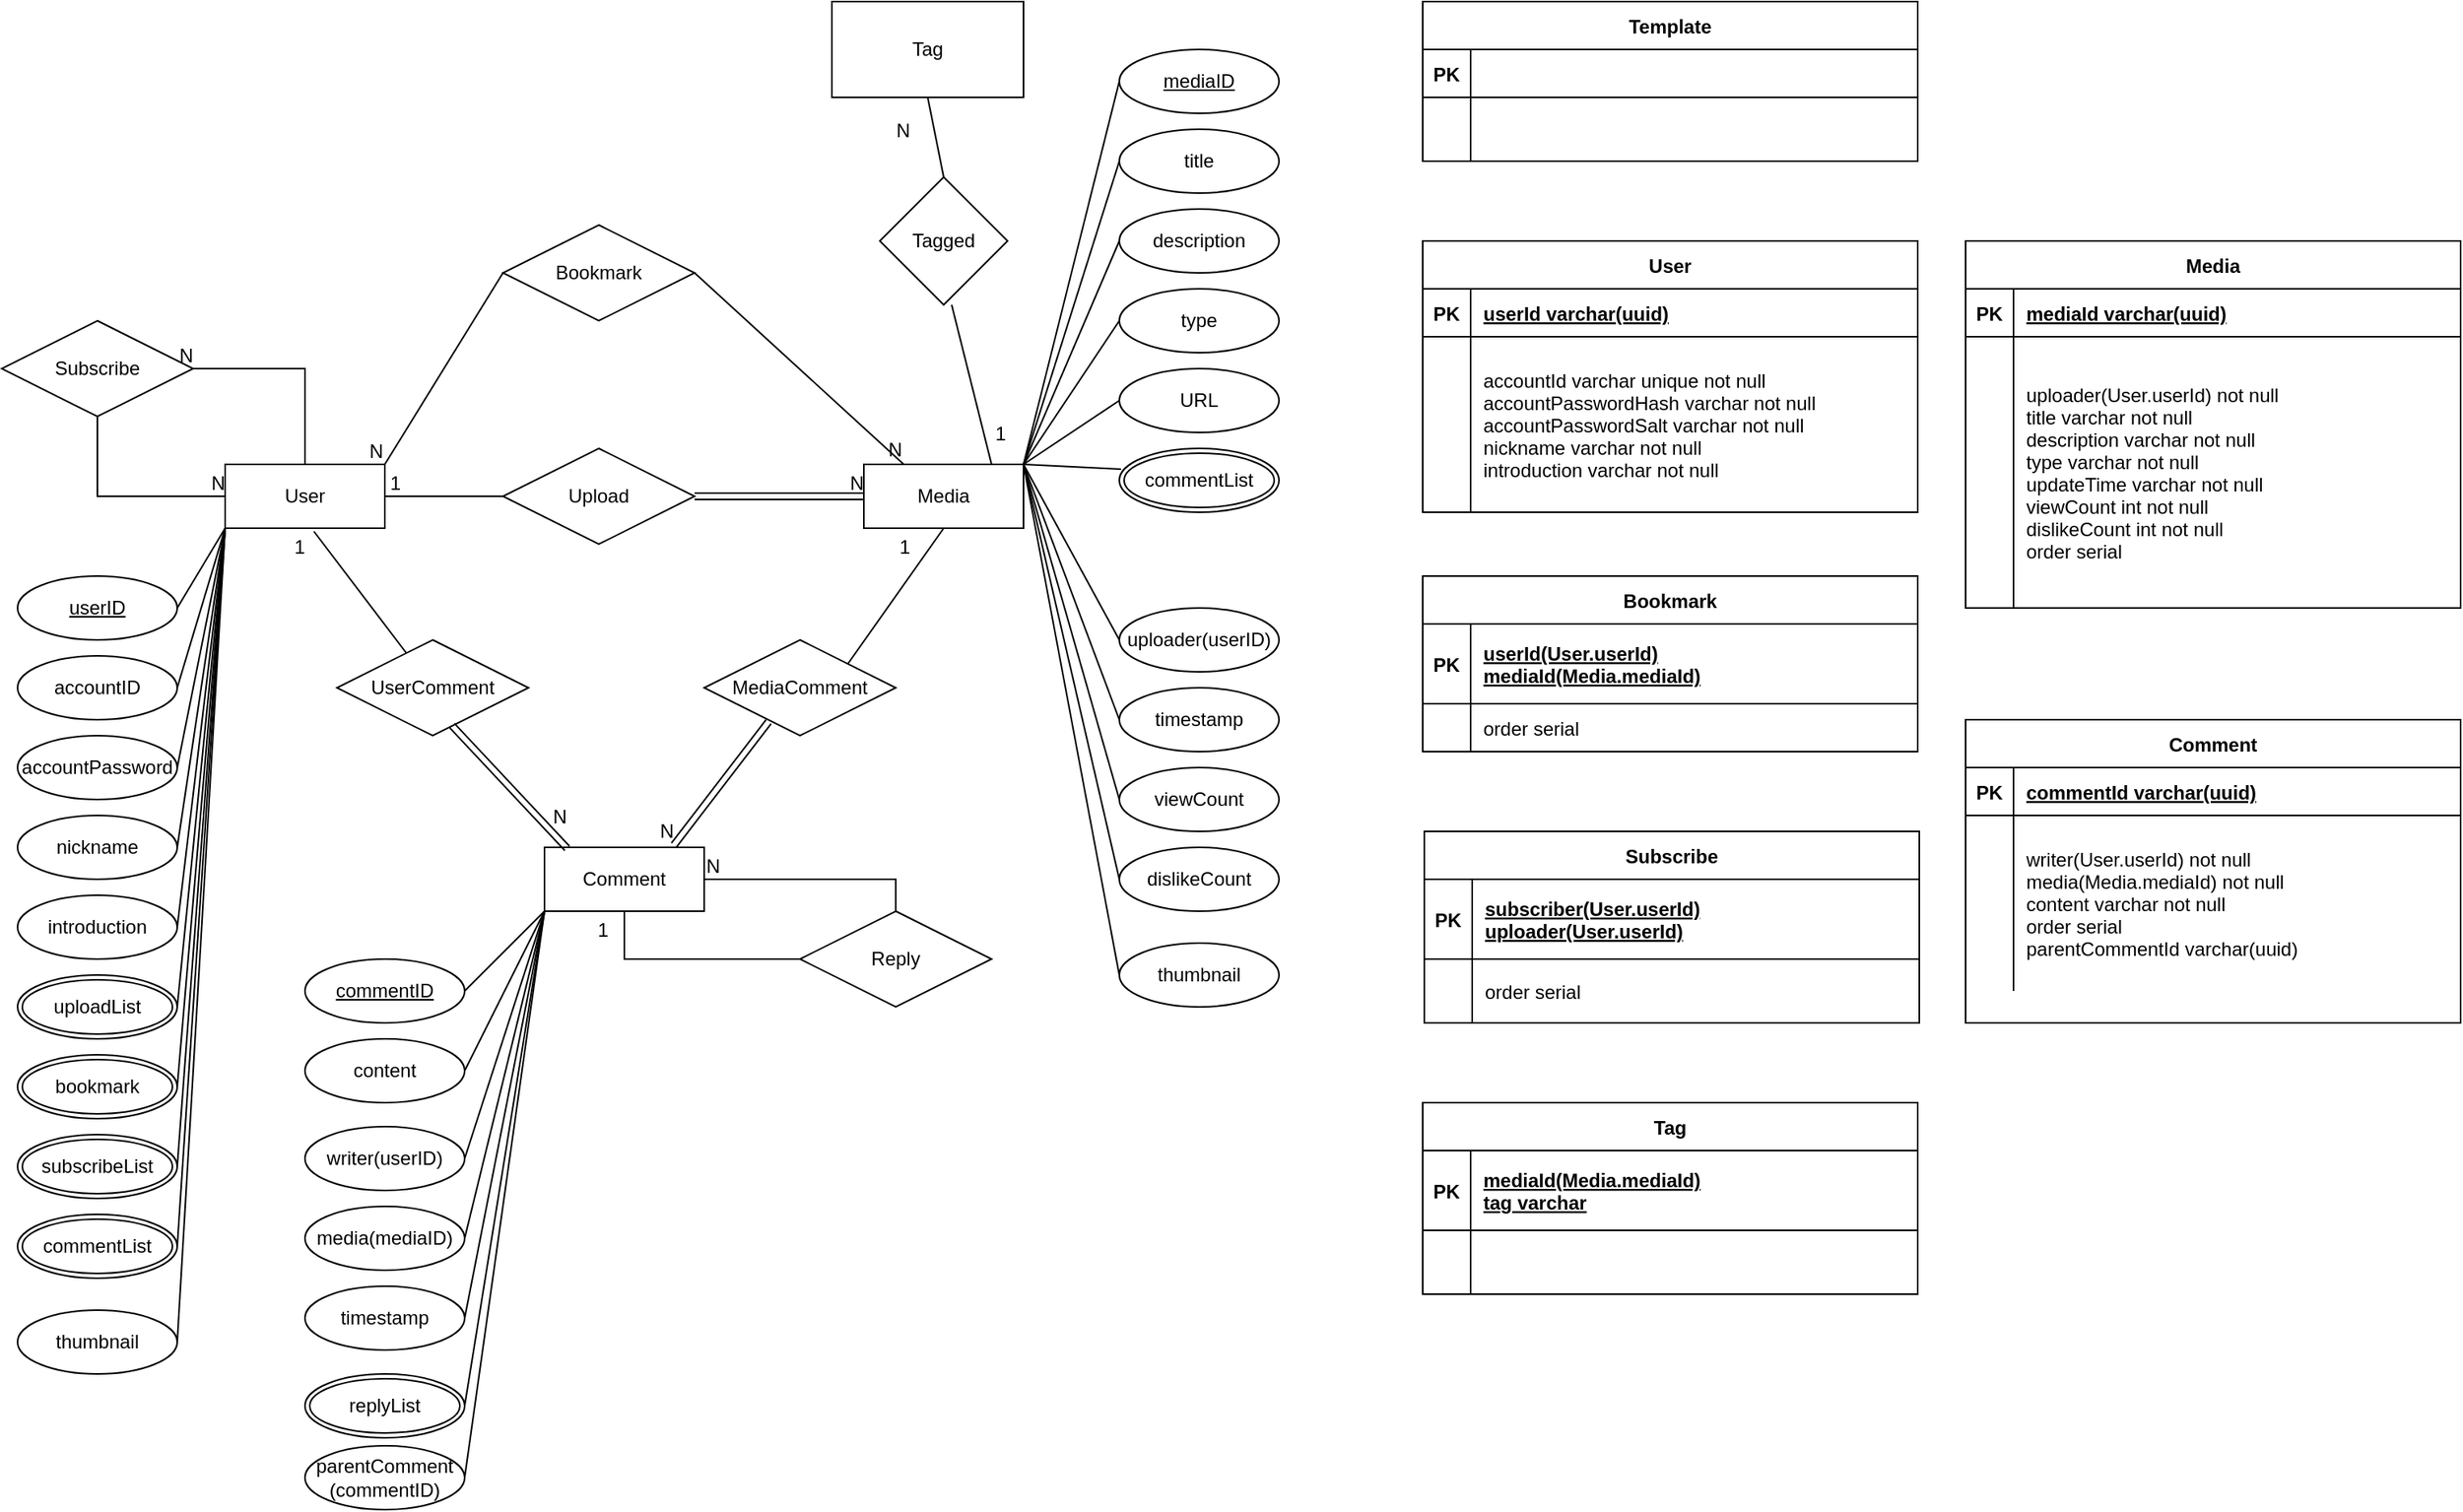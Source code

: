 <mxfile version="20.0.4" type="device"><diagram id="rVhZ82IuyalBxGSl0pTV" name="Page-1"><mxGraphModel dx="1662" dy="794" grid="1" gridSize="10" guides="1" tooltips="1" connect="1" arrows="1" fold="1" page="1" pageScale="1" pageWidth="827" pageHeight="1169" math="0" shadow="0"><root><mxCell id="0"/><mxCell id="1" parent="0"/><mxCell id="wpSAXA2hQZFJd6KqL9dz-24" value="Subscribe" style="shape=rhombus;perimeter=rhombusPerimeter;whiteSpace=wrap;html=1;align=center;" parent="1" vertex="1"><mxGeometry x="40" y="280" width="120" height="60" as="geometry"/></mxCell><mxCell id="wpSAXA2hQZFJd6KqL9dz-25" value="User" style="whiteSpace=wrap;html=1;align=center;" parent="1" vertex="1"><mxGeometry x="180" y="370" width="100" height="40" as="geometry"/></mxCell><mxCell id="wpSAXA2hQZFJd6KqL9dz-26" value="Media" style="whiteSpace=wrap;html=1;align=center;" parent="1" vertex="1"><mxGeometry x="580" y="370" width="100" height="40" as="geometry"/></mxCell><mxCell id="wpSAXA2hQZFJd6KqL9dz-27" value="Comment" style="whiteSpace=wrap;html=1;align=center;" parent="1" vertex="1"><mxGeometry x="380" y="610" width="100" height="40" as="geometry"/></mxCell><mxCell id="wpSAXA2hQZFJd6KqL9dz-28" value="Upload" style="shape=rhombus;perimeter=rhombusPerimeter;whiteSpace=wrap;html=1;align=center;" parent="1" vertex="1"><mxGeometry x="354" y="360" width="120" height="60" as="geometry"/></mxCell><mxCell id="wpSAXA2hQZFJd6KqL9dz-30" value="Reply" style="shape=rhombus;perimeter=rhombusPerimeter;whiteSpace=wrap;html=1;align=center;" parent="1" vertex="1"><mxGeometry x="540" y="650" width="120" height="60" as="geometry"/></mxCell><mxCell id="wpSAXA2hQZFJd6KqL9dz-32" value="MediaComment" style="shape=rhombus;perimeter=rhombusPerimeter;whiteSpace=wrap;html=1;align=center;" parent="1" vertex="1"><mxGeometry x="480" y="480" width="120" height="60" as="geometry"/></mxCell><mxCell id="wpSAXA2hQZFJd6KqL9dz-29" value="UserComment" style="shape=rhombus;perimeter=rhombusPerimeter;whiteSpace=wrap;html=1;align=center;" parent="1" vertex="1"><mxGeometry x="250" y="480" width="120" height="60" as="geometry"/></mxCell><mxCell id="wpSAXA2hQZFJd6KqL9dz-40" value="" style="shape=link;html=1;rounded=0;entryX=0.142;entryY=0.016;entryDx=0;entryDy=0;entryPerimeter=0;exitX=0.601;exitY=0.895;exitDx=0;exitDy=0;exitPerimeter=0;" parent="1" source="wpSAXA2hQZFJd6KqL9dz-29" target="wpSAXA2hQZFJd6KqL9dz-27" edge="1"><mxGeometry relative="1" as="geometry"><mxPoint x="310" y="520" as="sourcePoint"/><mxPoint x="470" y="520" as="targetPoint"/></mxGeometry></mxCell><mxCell id="wpSAXA2hQZFJd6KqL9dz-41" value="N" style="resizable=0;html=1;align=right;verticalAlign=bottom;" parent="wpSAXA2hQZFJd6KqL9dz-40" connectable="0" vertex="1"><mxGeometry x="1" relative="1" as="geometry"><mxPoint y="-11" as="offset"/></mxGeometry></mxCell><mxCell id="wpSAXA2hQZFJd6KqL9dz-42" value="" style="endArrow=none;html=1;rounded=0;entryX=0.556;entryY=1.05;entryDx=0;entryDy=0;entryPerimeter=0;" parent="1" source="wpSAXA2hQZFJd6KqL9dz-29" target="wpSAXA2hQZFJd6KqL9dz-25" edge="1"><mxGeometry relative="1" as="geometry"><mxPoint x="310" y="520" as="sourcePoint"/><mxPoint x="470" y="520" as="targetPoint"/></mxGeometry></mxCell><mxCell id="wpSAXA2hQZFJd6KqL9dz-43" value="1" style="resizable=0;html=1;align=right;verticalAlign=bottom;" parent="wpSAXA2hQZFJd6KqL9dz-42" connectable="0" vertex="1"><mxGeometry x="1" relative="1" as="geometry"><mxPoint x="-5" y="18" as="offset"/></mxGeometry></mxCell><mxCell id="wpSAXA2hQZFJd6KqL9dz-44" value="" style="endArrow=none;html=1;rounded=0;entryX=1;entryY=0.5;entryDx=0;entryDy=0;exitX=0;exitY=0.5;exitDx=0;exitDy=0;" parent="1" source="wpSAXA2hQZFJd6KqL9dz-28" target="wpSAXA2hQZFJd6KqL9dz-25" edge="1"><mxGeometry relative="1" as="geometry"><mxPoint x="350" y="390" as="sourcePoint"/><mxPoint x="270" y="380" as="targetPoint"/></mxGeometry></mxCell><mxCell id="wpSAXA2hQZFJd6KqL9dz-45" value="1" style="resizable=0;html=1;align=right;verticalAlign=bottom;" parent="wpSAXA2hQZFJd6KqL9dz-44" connectable="0" vertex="1"><mxGeometry x="1" relative="1" as="geometry"><mxPoint x="10" as="offset"/></mxGeometry></mxCell><mxCell id="wpSAXA2hQZFJd6KqL9dz-49" value="" style="shape=link;html=1;rounded=0;exitX=1;exitY=0.5;exitDx=0;exitDy=0;entryX=0;entryY=0.5;entryDx=0;entryDy=0;" parent="1" source="wpSAXA2hQZFJd6KqL9dz-28" target="wpSAXA2hQZFJd6KqL9dz-26" edge="1"><mxGeometry relative="1" as="geometry"><mxPoint x="490" y="450" as="sourcePoint"/><mxPoint x="650" y="450" as="targetPoint"/></mxGeometry></mxCell><mxCell id="wpSAXA2hQZFJd6KqL9dz-50" value="N" style="resizable=0;html=1;align=right;verticalAlign=bottom;" parent="wpSAXA2hQZFJd6KqL9dz-49" connectable="0" vertex="1"><mxGeometry x="1" relative="1" as="geometry"/></mxCell><mxCell id="wpSAXA2hQZFJd6KqL9dz-51" value="" style="shape=link;html=1;rounded=0;entryX=0.811;entryY=-0.036;entryDx=0;entryDy=0;entryPerimeter=0;exitX=0.336;exitY=0.855;exitDx=0;exitDy=0;exitPerimeter=0;" parent="1" source="wpSAXA2hQZFJd6KqL9dz-32" target="wpSAXA2hQZFJd6KqL9dz-27" edge="1"><mxGeometry relative="1" as="geometry"><mxPoint x="310" y="520" as="sourcePoint"/><mxPoint x="470" y="520" as="targetPoint"/></mxGeometry></mxCell><mxCell id="wpSAXA2hQZFJd6KqL9dz-52" value="N" style="resizable=0;html=1;align=right;verticalAlign=bottom;" parent="wpSAXA2hQZFJd6KqL9dz-51" connectable="0" vertex="1"><mxGeometry x="1" relative="1" as="geometry"/></mxCell><mxCell id="wpSAXA2hQZFJd6KqL9dz-53" value="" style="endArrow=none;html=1;rounded=0;entryX=0.5;entryY=1;entryDx=0;entryDy=0;exitX=1;exitY=0;exitDx=0;exitDy=0;" parent="1" source="wpSAXA2hQZFJd6KqL9dz-32" target="wpSAXA2hQZFJd6KqL9dz-26" edge="1"><mxGeometry relative="1" as="geometry"><mxPoint x="310" y="520" as="sourcePoint"/><mxPoint x="470" y="520" as="targetPoint"/></mxGeometry></mxCell><mxCell id="wpSAXA2hQZFJd6KqL9dz-54" value="1" style="resizable=0;html=1;align=right;verticalAlign=bottom;" parent="wpSAXA2hQZFJd6KqL9dz-53" connectable="0" vertex="1"><mxGeometry x="1" relative="1" as="geometry"><mxPoint x="-20" y="20" as="offset"/></mxGeometry></mxCell><mxCell id="wpSAXA2hQZFJd6KqL9dz-55" value="" style="endArrow=none;html=1;rounded=0;entryX=0;entryY=0.5;entryDx=0;entryDy=0;exitX=0.5;exitY=1;exitDx=0;exitDy=0;" parent="1" source="wpSAXA2hQZFJd6KqL9dz-24" target="wpSAXA2hQZFJd6KqL9dz-25" edge="1"><mxGeometry relative="1" as="geometry"><mxPoint x="310" y="520" as="sourcePoint"/><mxPoint x="470" y="520" as="targetPoint"/><Array as="points"><mxPoint x="100" y="390"/></Array></mxGeometry></mxCell><mxCell id="wpSAXA2hQZFJd6KqL9dz-56" value="N" style="resizable=0;html=1;align=right;verticalAlign=bottom;" parent="wpSAXA2hQZFJd6KqL9dz-55" connectable="0" vertex="1"><mxGeometry x="1" relative="1" as="geometry"/></mxCell><mxCell id="wpSAXA2hQZFJd6KqL9dz-57" value="" style="endArrow=none;html=1;rounded=0;entryX=1;entryY=0.5;entryDx=0;entryDy=0;exitX=0.5;exitY=0;exitDx=0;exitDy=0;" parent="1" source="wpSAXA2hQZFJd6KqL9dz-25" target="wpSAXA2hQZFJd6KqL9dz-24" edge="1"><mxGeometry relative="1" as="geometry"><mxPoint x="310" y="520" as="sourcePoint"/><mxPoint x="470" y="520" as="targetPoint"/><Array as="points"><mxPoint x="230" y="310"/></Array></mxGeometry></mxCell><mxCell id="wpSAXA2hQZFJd6KqL9dz-58" value="N" style="resizable=0;html=1;align=right;verticalAlign=bottom;" parent="wpSAXA2hQZFJd6KqL9dz-57" connectable="0" vertex="1"><mxGeometry x="1" relative="1" as="geometry"/></mxCell><mxCell id="wpSAXA2hQZFJd6KqL9dz-59" value="" style="endArrow=none;html=1;rounded=0;entryX=0.5;entryY=1;entryDx=0;entryDy=0;exitX=0;exitY=0.5;exitDx=0;exitDy=0;" parent="1" source="wpSAXA2hQZFJd6KqL9dz-30" target="wpSAXA2hQZFJd6KqL9dz-27" edge="1"><mxGeometry relative="1" as="geometry"><mxPoint x="310" y="520" as="sourcePoint"/><mxPoint x="470" y="520" as="targetPoint"/><Array as="points"><mxPoint x="430" y="680"/></Array></mxGeometry></mxCell><mxCell id="wpSAXA2hQZFJd6KqL9dz-60" value="1" style="resizable=0;html=1;align=right;verticalAlign=bottom;" parent="wpSAXA2hQZFJd6KqL9dz-59" connectable="0" vertex="1"><mxGeometry x="1" relative="1" as="geometry"><mxPoint x="-10" y="20" as="offset"/></mxGeometry></mxCell><mxCell id="AGTbrhGKxK5eLfVSv5vj-1" value="userID" style="ellipse;whiteSpace=wrap;html=1;align=center;fontStyle=4;" parent="1" vertex="1"><mxGeometry x="50" y="440" width="100" height="40" as="geometry"/></mxCell><mxCell id="AGTbrhGKxK5eLfVSv5vj-2" value="nickname" style="ellipse;whiteSpace=wrap;html=1;align=center;" parent="1" vertex="1"><mxGeometry x="50" y="590" width="100" height="40" as="geometry"/></mxCell><mxCell id="AGTbrhGKxK5eLfVSv5vj-3" value="uploadList" style="ellipse;shape=doubleEllipse;margin=3;whiteSpace=wrap;html=1;align=center;" parent="1" vertex="1"><mxGeometry x="50" y="690" width="100" height="40" as="geometry"/></mxCell><mxCell id="AGTbrhGKxK5eLfVSv5vj-4" value="bookmark" style="ellipse;shape=doubleEllipse;margin=3;whiteSpace=wrap;html=1;align=center;" parent="1" vertex="1"><mxGeometry x="50" y="740" width="100" height="40" as="geometry"/></mxCell><mxCell id="AGTbrhGKxK5eLfVSv5vj-5" value="subscribeList" style="ellipse;shape=doubleEllipse;margin=3;whiteSpace=wrap;html=1;align=center;" parent="1" vertex="1"><mxGeometry x="50" y="790" width="100" height="40" as="geometry"/></mxCell><mxCell id="AGTbrhGKxK5eLfVSv5vj-6" value="commentList" style="ellipse;shape=doubleEllipse;margin=3;whiteSpace=wrap;html=1;align=center;" parent="1" vertex="1"><mxGeometry x="50" y="840" width="100" height="40" as="geometry"/></mxCell><mxCell id="AGTbrhGKxK5eLfVSv5vj-8" value="introduction" style="ellipse;whiteSpace=wrap;html=1;align=center;" parent="1" vertex="1"><mxGeometry x="50" y="640" width="100" height="40" as="geometry"/></mxCell><mxCell id="AGTbrhGKxK5eLfVSv5vj-9" value="" style="endArrow=none;html=1;rounded=0;exitX=1;exitY=0.5;exitDx=0;exitDy=0;entryX=0;entryY=1;entryDx=0;entryDy=0;" parent="1" source="AGTbrhGKxK5eLfVSv5vj-1" target="wpSAXA2hQZFJd6KqL9dz-25" edge="1"><mxGeometry relative="1" as="geometry"><mxPoint x="330" y="590" as="sourcePoint"/><mxPoint x="490" y="590" as="targetPoint"/></mxGeometry></mxCell><mxCell id="AGTbrhGKxK5eLfVSv5vj-10" value="" style="endArrow=none;html=1;rounded=0;exitX=1;exitY=0.5;exitDx=0;exitDy=0;entryX=0;entryY=1;entryDx=0;entryDy=0;" parent="1" source="AGTbrhGKxK5eLfVSv5vj-2" target="wpSAXA2hQZFJd6KqL9dz-25" edge="1"><mxGeometry relative="1" as="geometry"><mxPoint x="330" y="590" as="sourcePoint"/><mxPoint x="490" y="590" as="targetPoint"/></mxGeometry></mxCell><mxCell id="AGTbrhGKxK5eLfVSv5vj-11" value="" style="endArrow=none;html=1;rounded=0;exitX=1;exitY=0.5;exitDx=0;exitDy=0;entryX=0;entryY=1;entryDx=0;entryDy=0;" parent="1" source="AGTbrhGKxK5eLfVSv5vj-8" target="wpSAXA2hQZFJd6KqL9dz-25" edge="1"><mxGeometry relative="1" as="geometry"><mxPoint x="330" y="590" as="sourcePoint"/><mxPoint x="490" y="590" as="targetPoint"/></mxGeometry></mxCell><mxCell id="AGTbrhGKxK5eLfVSv5vj-12" value="" style="endArrow=none;html=1;rounded=0;exitX=1;exitY=0.5;exitDx=0;exitDy=0;" parent="1" source="AGTbrhGKxK5eLfVSv5vj-3" edge="1"><mxGeometry relative="1" as="geometry"><mxPoint x="330" y="590" as="sourcePoint"/><mxPoint x="180" y="410" as="targetPoint"/></mxGeometry></mxCell><mxCell id="AGTbrhGKxK5eLfVSv5vj-13" value="" style="endArrow=none;html=1;rounded=0;exitX=1;exitY=0.5;exitDx=0;exitDy=0;entryX=0;entryY=1;entryDx=0;entryDy=0;" parent="1" source="AGTbrhGKxK5eLfVSv5vj-4" target="wpSAXA2hQZFJd6KqL9dz-25" edge="1"><mxGeometry relative="1" as="geometry"><mxPoint x="330" y="590" as="sourcePoint"/><mxPoint x="490" y="590" as="targetPoint"/></mxGeometry></mxCell><mxCell id="AGTbrhGKxK5eLfVSv5vj-14" value="" style="endArrow=none;html=1;rounded=0;exitX=1;exitY=0.5;exitDx=0;exitDy=0;entryX=0;entryY=1;entryDx=0;entryDy=0;" parent="1" source="AGTbrhGKxK5eLfVSv5vj-5" target="wpSAXA2hQZFJd6KqL9dz-25" edge="1"><mxGeometry relative="1" as="geometry"><mxPoint x="330" y="590" as="sourcePoint"/><mxPoint x="490" y="590" as="targetPoint"/></mxGeometry></mxCell><mxCell id="AGTbrhGKxK5eLfVSv5vj-15" value="" style="endArrow=none;html=1;rounded=0;exitX=1;exitY=0.5;exitDx=0;exitDy=0;entryX=0;entryY=1;entryDx=0;entryDy=0;" parent="1" source="AGTbrhGKxK5eLfVSv5vj-6" target="wpSAXA2hQZFJd6KqL9dz-25" edge="1"><mxGeometry relative="1" as="geometry"><mxPoint x="330" y="590" as="sourcePoint"/><mxPoint x="490" y="590" as="targetPoint"/></mxGeometry></mxCell><mxCell id="AGTbrhGKxK5eLfVSv5vj-16" value="accountID" style="ellipse;whiteSpace=wrap;html=1;align=center;" parent="1" vertex="1"><mxGeometry x="50" y="490" width="100" height="40" as="geometry"/></mxCell><mxCell id="AGTbrhGKxK5eLfVSv5vj-17" value="accountPassword" style="ellipse;whiteSpace=wrap;html=1;align=center;" parent="1" vertex="1"><mxGeometry x="50" y="540" width="100" height="40" as="geometry"/></mxCell><mxCell id="AGTbrhGKxK5eLfVSv5vj-19" value="" style="endArrow=none;html=1;rounded=0;exitX=1;exitY=0.5;exitDx=0;exitDy=0;entryX=0;entryY=1;entryDx=0;entryDy=0;" parent="1" source="AGTbrhGKxK5eLfVSv5vj-16" target="wpSAXA2hQZFJd6KqL9dz-25" edge="1"><mxGeometry relative="1" as="geometry"><mxPoint x="330" y="590" as="sourcePoint"/><mxPoint x="490" y="590" as="targetPoint"/></mxGeometry></mxCell><mxCell id="AGTbrhGKxK5eLfVSv5vj-20" value="" style="endArrow=none;html=1;rounded=0;exitX=1;exitY=0.5;exitDx=0;exitDy=0;entryX=0;entryY=1;entryDx=0;entryDy=0;" parent="1" source="AGTbrhGKxK5eLfVSv5vj-17" target="wpSAXA2hQZFJd6KqL9dz-25" edge="1"><mxGeometry relative="1" as="geometry"><mxPoint x="330" y="590" as="sourcePoint"/><mxPoint x="490" y="590" as="targetPoint"/></mxGeometry></mxCell><mxCell id="AGTbrhGKxK5eLfVSv5vj-21" value="content" style="ellipse;whiteSpace=wrap;html=1;align=center;" parent="1" vertex="1"><mxGeometry x="230" y="730" width="100" height="40" as="geometry"/></mxCell><mxCell id="AGTbrhGKxK5eLfVSv5vj-22" value="commentID" style="ellipse;whiteSpace=wrap;html=1;align=center;fontStyle=4;" parent="1" vertex="1"><mxGeometry x="230" y="680" width="100" height="40" as="geometry"/></mxCell><mxCell id="AGTbrhGKxK5eLfVSv5vj-23" value="writer(userID)" style="ellipse;whiteSpace=wrap;html=1;align=center;" parent="1" vertex="1"><mxGeometry x="230" y="785" width="100" height="40" as="geometry"/></mxCell><mxCell id="AGTbrhGKxK5eLfVSv5vj-24" value="media(mediaID)" style="ellipse;whiteSpace=wrap;html=1;align=center;" parent="1" vertex="1"><mxGeometry x="230" y="835" width="100" height="40" as="geometry"/></mxCell><mxCell id="AGTbrhGKxK5eLfVSv5vj-25" value="timestamp" style="ellipse;whiteSpace=wrap;html=1;align=center;" parent="1" vertex="1"><mxGeometry x="230" y="885" width="100" height="40" as="geometry"/></mxCell><mxCell id="AGTbrhGKxK5eLfVSv5vj-27" value="parentComment&lt;br&gt;(commentID)" style="ellipse;whiteSpace=wrap;html=1;align=center;" parent="1" vertex="1"><mxGeometry x="230" y="985" width="100" height="40" as="geometry"/></mxCell><mxCell id="AGTbrhGKxK5eLfVSv5vj-29" value="" style="endArrow=none;html=1;rounded=0;entryX=0;entryY=1;entryDx=0;entryDy=0;exitX=1;exitY=0.5;exitDx=0;exitDy=0;" parent="1" source="AGTbrhGKxK5eLfVSv5vj-22" target="wpSAXA2hQZFJd6KqL9dz-27" edge="1"><mxGeometry relative="1" as="geometry"><mxPoint x="330" y="680" as="sourcePoint"/><mxPoint x="490" y="680" as="targetPoint"/></mxGeometry></mxCell><mxCell id="AGTbrhGKxK5eLfVSv5vj-30" value="" style="endArrow=none;html=1;rounded=0;exitX=1;exitY=0.5;exitDx=0;exitDy=0;entryX=0;entryY=1;entryDx=0;entryDy=0;" parent="1" source="AGTbrhGKxK5eLfVSv5vj-21" target="wpSAXA2hQZFJd6KqL9dz-27" edge="1"><mxGeometry relative="1" as="geometry"><mxPoint x="330" y="680" as="sourcePoint"/><mxPoint x="490" y="680" as="targetPoint"/></mxGeometry></mxCell><mxCell id="AGTbrhGKxK5eLfVSv5vj-31" value="" style="endArrow=none;html=1;rounded=0;exitX=1;exitY=0.5;exitDx=0;exitDy=0;entryX=0;entryY=1;entryDx=0;entryDy=0;" parent="1" source="AGTbrhGKxK5eLfVSv5vj-23" target="wpSAXA2hQZFJd6KqL9dz-27" edge="1"><mxGeometry relative="1" as="geometry"><mxPoint x="330" y="680" as="sourcePoint"/><mxPoint x="490" y="680" as="targetPoint"/></mxGeometry></mxCell><mxCell id="AGTbrhGKxK5eLfVSv5vj-32" value="" style="endArrow=none;html=1;rounded=0;exitX=1;exitY=0.5;exitDx=0;exitDy=0;entryX=0;entryY=1;entryDx=0;entryDy=0;" parent="1" source="AGTbrhGKxK5eLfVSv5vj-24" target="wpSAXA2hQZFJd6KqL9dz-27" edge="1"><mxGeometry relative="1" as="geometry"><mxPoint x="330" y="680" as="sourcePoint"/><mxPoint x="490" y="680" as="targetPoint"/></mxGeometry></mxCell><mxCell id="AGTbrhGKxK5eLfVSv5vj-36" value="" style="endArrow=none;html=1;rounded=0;exitX=1;exitY=0.5;exitDx=0;exitDy=0;entryX=0;entryY=1;entryDx=0;entryDy=0;" parent="1" source="AGTbrhGKxK5eLfVSv5vj-25" target="wpSAXA2hQZFJd6KqL9dz-27" edge="1"><mxGeometry relative="1" as="geometry"><mxPoint x="330" y="780" as="sourcePoint"/><mxPoint x="490" y="780" as="targetPoint"/></mxGeometry></mxCell><mxCell id="AGTbrhGKxK5eLfVSv5vj-37" value="" style="endArrow=none;html=1;rounded=0;exitX=1;exitY=0.5;exitDx=0;exitDy=0;entryX=0;entryY=1;entryDx=0;entryDy=0;" parent="1" source="gWNHs_Mmt0znGa2NGQQ8-15" target="wpSAXA2hQZFJd6KqL9dz-27" edge="1"><mxGeometry relative="1" as="geometry"><mxPoint x="330" y="955" as="sourcePoint"/><mxPoint x="490" y="780" as="targetPoint"/></mxGeometry></mxCell><mxCell id="AGTbrhGKxK5eLfVSv5vj-38" value="" style="endArrow=none;html=1;rounded=0;exitX=1;exitY=0.5;exitDx=0;exitDy=0;entryX=0;entryY=1;entryDx=0;entryDy=0;" parent="1" source="AGTbrhGKxK5eLfVSv5vj-27" target="wpSAXA2hQZFJd6KqL9dz-27" edge="1"><mxGeometry relative="1" as="geometry"><mxPoint x="330" y="780" as="sourcePoint"/><mxPoint x="490" y="780" as="targetPoint"/></mxGeometry></mxCell><mxCell id="AGTbrhGKxK5eLfVSv5vj-39" value="title" style="ellipse;whiteSpace=wrap;html=1;align=center;" parent="1" vertex="1"><mxGeometry x="740" y="160" width="100" height="40" as="geometry"/></mxCell><mxCell id="AGTbrhGKxK5eLfVSv5vj-40" value="mediaID" style="ellipse;whiteSpace=wrap;html=1;align=center;fontStyle=4;" parent="1" vertex="1"><mxGeometry x="740" y="110" width="100" height="40" as="geometry"/></mxCell><mxCell id="AGTbrhGKxK5eLfVSv5vj-41" value="description" style="ellipse;whiteSpace=wrap;html=1;align=center;" parent="1" vertex="1"><mxGeometry x="740" y="210" width="100" height="40" as="geometry"/></mxCell><mxCell id="AGTbrhGKxK5eLfVSv5vj-42" value="type" style="ellipse;whiteSpace=wrap;html=1;align=center;" parent="1" vertex="1"><mxGeometry x="740" y="260" width="100" height="40" as="geometry"/></mxCell><mxCell id="AGTbrhGKxK5eLfVSv5vj-43" value="URL" style="ellipse;whiteSpace=wrap;html=1;align=center;" parent="1" vertex="1"><mxGeometry x="740" y="310" width="100" height="40" as="geometry"/></mxCell><mxCell id="AGTbrhGKxK5eLfVSv5vj-46" value="commentList" style="ellipse;shape=doubleEllipse;margin=3;whiteSpace=wrap;html=1;align=center;" parent="1" vertex="1"><mxGeometry x="740" y="360" width="100" height="40" as="geometry"/></mxCell><mxCell id="AGTbrhGKxK5eLfVSv5vj-48" value="" style="endArrow=none;html=1;rounded=0;entryX=0;entryY=0.5;entryDx=0;entryDy=0;exitX=1;exitY=0;exitDx=0;exitDy=0;" parent="1" source="wpSAXA2hQZFJd6KqL9dz-26" target="AGTbrhGKxK5eLfVSv5vj-40" edge="1"><mxGeometry relative="1" as="geometry"><mxPoint x="330" y="480" as="sourcePoint"/><mxPoint x="490" y="480" as="targetPoint"/></mxGeometry></mxCell><mxCell id="AGTbrhGKxK5eLfVSv5vj-49" value="" style="endArrow=none;html=1;rounded=0;entryX=0;entryY=0.5;entryDx=0;entryDy=0;exitX=1;exitY=0;exitDx=0;exitDy=0;" parent="1" source="wpSAXA2hQZFJd6KqL9dz-26" target="AGTbrhGKxK5eLfVSv5vj-39" edge="1"><mxGeometry relative="1" as="geometry"><mxPoint x="330" y="480" as="sourcePoint"/><mxPoint x="490" y="480" as="targetPoint"/></mxGeometry></mxCell><mxCell id="AGTbrhGKxK5eLfVSv5vj-50" value="" style="endArrow=none;html=1;rounded=0;entryX=0;entryY=0.5;entryDx=0;entryDy=0;" parent="1" target="AGTbrhGKxK5eLfVSv5vj-41" edge="1"><mxGeometry relative="1" as="geometry"><mxPoint x="680" y="370" as="sourcePoint"/><mxPoint x="490" y="480" as="targetPoint"/></mxGeometry></mxCell><mxCell id="AGTbrhGKxK5eLfVSv5vj-51" value="" style="endArrow=none;html=1;rounded=0;entryX=0;entryY=0.5;entryDx=0;entryDy=0;exitX=1;exitY=0;exitDx=0;exitDy=0;" parent="1" source="wpSAXA2hQZFJd6KqL9dz-26" target="AGTbrhGKxK5eLfVSv5vj-42" edge="1"><mxGeometry relative="1" as="geometry"><mxPoint x="330" y="480" as="sourcePoint"/><mxPoint x="490" y="480" as="targetPoint"/></mxGeometry></mxCell><mxCell id="AGTbrhGKxK5eLfVSv5vj-52" value="" style="endArrow=none;html=1;rounded=0;entryX=0;entryY=0.5;entryDx=0;entryDy=0;" parent="1" target="AGTbrhGKxK5eLfVSv5vj-43" edge="1"><mxGeometry relative="1" as="geometry"><mxPoint x="680" y="370" as="sourcePoint"/><mxPoint x="490" y="480" as="targetPoint"/></mxGeometry></mxCell><mxCell id="AGTbrhGKxK5eLfVSv5vj-53" value="" style="endArrow=none;html=1;rounded=0;entryX=0.01;entryY=0.325;entryDx=0;entryDy=0;entryPerimeter=0;exitX=1;exitY=0;exitDx=0;exitDy=0;" parent="1" source="wpSAXA2hQZFJd6KqL9dz-26" target="AGTbrhGKxK5eLfVSv5vj-46" edge="1"><mxGeometry relative="1" as="geometry"><mxPoint x="330" y="480" as="sourcePoint"/><mxPoint x="490" y="480" as="targetPoint"/></mxGeometry></mxCell><mxCell id="AGTbrhGKxK5eLfVSv5vj-57" value="uploader(userID)" style="ellipse;whiteSpace=wrap;html=1;align=center;" parent="1" vertex="1"><mxGeometry x="740" y="460" width="100" height="40" as="geometry"/></mxCell><mxCell id="AGTbrhGKxK5eLfVSv5vj-58" value="" style="endArrow=none;html=1;rounded=0;entryX=0;entryY=0.5;entryDx=0;entryDy=0;exitX=1;exitY=0;exitDx=0;exitDy=0;" parent="1" source="wpSAXA2hQZFJd6KqL9dz-26" target="AGTbrhGKxK5eLfVSv5vj-57" edge="1"><mxGeometry relative="1" as="geometry"><mxPoint x="330" y="480" as="sourcePoint"/><mxPoint x="490" y="480" as="targetPoint"/></mxGeometry></mxCell><mxCell id="AGTbrhGKxK5eLfVSv5vj-59" value="timestamp" style="ellipse;whiteSpace=wrap;html=1;align=center;" parent="1" vertex="1"><mxGeometry x="740" y="510" width="100" height="40" as="geometry"/></mxCell><mxCell id="AGTbrhGKxK5eLfVSv5vj-60" value="" style="endArrow=none;html=1;rounded=0;entryX=0;entryY=0.5;entryDx=0;entryDy=0;exitX=1;exitY=0;exitDx=0;exitDy=0;" parent="1" source="wpSAXA2hQZFJd6KqL9dz-26" target="AGTbrhGKxK5eLfVSv5vj-59" edge="1"><mxGeometry relative="1" as="geometry"><mxPoint x="330" y="580" as="sourcePoint"/><mxPoint x="490" y="580" as="targetPoint"/></mxGeometry></mxCell><mxCell id="AGTbrhGKxK5eLfVSv5vj-61" value="viewCount" style="ellipse;whiteSpace=wrap;html=1;align=center;" parent="1" vertex="1"><mxGeometry x="740" y="560" width="100" height="40" as="geometry"/></mxCell><mxCell id="AGTbrhGKxK5eLfVSv5vj-62" value="" style="endArrow=none;html=1;rounded=0;entryX=0;entryY=0.5;entryDx=0;entryDy=0;" parent="1" target="AGTbrhGKxK5eLfVSv5vj-61" edge="1"><mxGeometry relative="1" as="geometry"><mxPoint x="680" y="370" as="sourcePoint"/><mxPoint x="490" y="580" as="targetPoint"/></mxGeometry></mxCell><mxCell id="AGTbrhGKxK5eLfVSv5vj-63" value="dislikeCount" style="ellipse;whiteSpace=wrap;html=1;align=center;" parent="1" vertex="1"><mxGeometry x="740" y="610" width="100" height="40" as="geometry"/></mxCell><mxCell id="AGTbrhGKxK5eLfVSv5vj-64" value="" style="endArrow=none;html=1;rounded=0;entryX=0;entryY=0.5;entryDx=0;entryDy=0;" parent="1" target="AGTbrhGKxK5eLfVSv5vj-63" edge="1"><mxGeometry relative="1" as="geometry"><mxPoint x="680" y="370" as="sourcePoint"/><mxPoint x="490" y="480" as="targetPoint"/></mxGeometry></mxCell><mxCell id="AGTbrhGKxK5eLfVSv5vj-65" value="User" style="shape=table;startSize=30;container=1;collapsible=1;childLayout=tableLayout;fixedRows=1;rowLines=0;fontStyle=1;align=center;resizeLast=1;" parent="1" vertex="1"><mxGeometry x="930" y="230" width="310" height="170" as="geometry"/></mxCell><mxCell id="AGTbrhGKxK5eLfVSv5vj-66" value="" style="shape=tableRow;horizontal=0;startSize=0;swimlaneHead=0;swimlaneBody=0;fillColor=none;collapsible=0;dropTarget=0;points=[[0,0.5],[1,0.5]];portConstraint=eastwest;top=0;left=0;right=0;bottom=1;" parent="AGTbrhGKxK5eLfVSv5vj-65" vertex="1"><mxGeometry y="30" width="310" height="30" as="geometry"/></mxCell><mxCell id="AGTbrhGKxK5eLfVSv5vj-67" value="PK" style="shape=partialRectangle;connectable=0;fillColor=none;top=0;left=0;bottom=0;right=0;fontStyle=1;overflow=hidden;" parent="AGTbrhGKxK5eLfVSv5vj-66" vertex="1"><mxGeometry width="30" height="30" as="geometry"><mxRectangle width="30" height="30" as="alternateBounds"/></mxGeometry></mxCell><mxCell id="AGTbrhGKxK5eLfVSv5vj-68" value="userId varchar(uuid)" style="shape=partialRectangle;connectable=0;fillColor=none;top=0;left=0;bottom=0;right=0;align=left;spacingLeft=6;fontStyle=5;overflow=hidden;" parent="AGTbrhGKxK5eLfVSv5vj-66" vertex="1"><mxGeometry x="30" width="280" height="30" as="geometry"><mxRectangle width="280" height="30" as="alternateBounds"/></mxGeometry></mxCell><mxCell id="AGTbrhGKxK5eLfVSv5vj-69" value="" style="shape=tableRow;horizontal=0;startSize=0;swimlaneHead=0;swimlaneBody=0;fillColor=none;collapsible=0;dropTarget=0;points=[[0,0.5],[1,0.5]];portConstraint=eastwest;top=0;left=0;right=0;bottom=0;" parent="AGTbrhGKxK5eLfVSv5vj-65" vertex="1"><mxGeometry y="60" width="310" height="110" as="geometry"/></mxCell><mxCell id="AGTbrhGKxK5eLfVSv5vj-70" value="" style="shape=partialRectangle;connectable=0;fillColor=none;top=0;left=0;bottom=0;right=0;editable=1;overflow=hidden;" parent="AGTbrhGKxK5eLfVSv5vj-69" vertex="1"><mxGeometry width="30" height="110" as="geometry"><mxRectangle width="30" height="110" as="alternateBounds"/></mxGeometry></mxCell><mxCell id="AGTbrhGKxK5eLfVSv5vj-71" value="accountId varchar unique not null&#10;accountPasswordHash varchar not null&#10;accountPasswordSalt varchar not null&#10;nickname varchar not null&#10;introduction varchar not null" style="shape=partialRectangle;connectable=0;fillColor=none;top=0;left=0;bottom=0;right=0;align=left;spacingLeft=6;overflow=hidden;" parent="AGTbrhGKxK5eLfVSv5vj-69" vertex="1"><mxGeometry x="30" width="280" height="110" as="geometry"><mxRectangle width="280" height="110" as="alternateBounds"/></mxGeometry></mxCell><mxCell id="AGTbrhGKxK5eLfVSv5vj-106" value="Bookmark" style="shape=rhombus;perimeter=rhombusPerimeter;whiteSpace=wrap;html=1;align=center;" parent="1" vertex="1"><mxGeometry x="354" y="220" width="120" height="60" as="geometry"/></mxCell><mxCell id="AGTbrhGKxK5eLfVSv5vj-109" value="" style="endArrow=none;html=1;rounded=0;entryX=1;entryY=0;entryDx=0;entryDy=0;exitX=0;exitY=0.5;exitDx=0;exitDy=0;" parent="1" source="AGTbrhGKxK5eLfVSv5vj-106" target="wpSAXA2hQZFJd6KqL9dz-25" edge="1"><mxGeometry relative="1" as="geometry"><mxPoint x="710" y="470" as="sourcePoint"/><mxPoint x="870" y="470" as="targetPoint"/></mxGeometry></mxCell><mxCell id="AGTbrhGKxK5eLfVSv5vj-110" value="N" style="resizable=0;html=1;align=right;verticalAlign=bottom;" parent="AGTbrhGKxK5eLfVSv5vj-109" connectable="0" vertex="1"><mxGeometry x="1" relative="1" as="geometry"/></mxCell><mxCell id="AGTbrhGKxK5eLfVSv5vj-111" value="" style="endArrow=none;html=1;rounded=0;exitX=1;exitY=0.5;exitDx=0;exitDy=0;entryX=0.25;entryY=0;entryDx=0;entryDy=0;" parent="1" source="AGTbrhGKxK5eLfVSv5vj-106" target="wpSAXA2hQZFJd6KqL9dz-26" edge="1"><mxGeometry relative="1" as="geometry"><mxPoint x="710" y="470" as="sourcePoint"/><mxPoint x="870" y="470" as="targetPoint"/></mxGeometry></mxCell><mxCell id="AGTbrhGKxK5eLfVSv5vj-112" value="N" style="resizable=0;html=1;align=right;verticalAlign=bottom;" parent="AGTbrhGKxK5eLfVSv5vj-111" connectable="0" vertex="1"><mxGeometry x="1" relative="1" as="geometry"/></mxCell><mxCell id="AGTbrhGKxK5eLfVSv5vj-113" value="Bookmark" style="shape=table;startSize=30;container=1;collapsible=1;childLayout=tableLayout;fixedRows=1;rowLines=0;fontStyle=1;align=center;resizeLast=1;" parent="1" vertex="1"><mxGeometry x="930" y="440" width="310" height="110" as="geometry"/></mxCell><mxCell id="AGTbrhGKxK5eLfVSv5vj-114" value="" style="shape=tableRow;horizontal=0;startSize=0;swimlaneHead=0;swimlaneBody=0;fillColor=none;collapsible=0;dropTarget=0;points=[[0,0.5],[1,0.5]];portConstraint=eastwest;top=0;left=0;right=0;bottom=1;" parent="AGTbrhGKxK5eLfVSv5vj-113" vertex="1"><mxGeometry y="30" width="310" height="50" as="geometry"/></mxCell><mxCell id="AGTbrhGKxK5eLfVSv5vj-115" value="PK" style="shape=partialRectangle;connectable=0;fillColor=none;top=0;left=0;bottom=0;right=0;fontStyle=1;overflow=hidden;" parent="AGTbrhGKxK5eLfVSv5vj-114" vertex="1"><mxGeometry width="30" height="50" as="geometry"><mxRectangle width="30" height="50" as="alternateBounds"/></mxGeometry></mxCell><mxCell id="AGTbrhGKxK5eLfVSv5vj-116" value="userId(User.userId)&#10;mediaId(Media.mediaId)" style="shape=partialRectangle;connectable=0;fillColor=none;top=0;left=0;bottom=0;right=0;align=left;spacingLeft=6;fontStyle=5;overflow=hidden;" parent="AGTbrhGKxK5eLfVSv5vj-114" vertex="1"><mxGeometry x="30" width="280" height="50" as="geometry"><mxRectangle width="280" height="50" as="alternateBounds"/></mxGeometry></mxCell><mxCell id="AGTbrhGKxK5eLfVSv5vj-117" value="" style="shape=tableRow;horizontal=0;startSize=0;swimlaneHead=0;swimlaneBody=0;fillColor=none;collapsible=0;dropTarget=0;points=[[0,0.5],[1,0.5]];portConstraint=eastwest;top=0;left=0;right=0;bottom=0;" parent="AGTbrhGKxK5eLfVSv5vj-113" vertex="1"><mxGeometry y="80" width="310" height="30" as="geometry"/></mxCell><mxCell id="AGTbrhGKxK5eLfVSv5vj-118" value="" style="shape=partialRectangle;connectable=0;fillColor=none;top=0;left=0;bottom=0;right=0;editable=1;overflow=hidden;" parent="AGTbrhGKxK5eLfVSv5vj-117" vertex="1"><mxGeometry width="30" height="30" as="geometry"><mxRectangle width="30" height="30" as="alternateBounds"/></mxGeometry></mxCell><mxCell id="AGTbrhGKxK5eLfVSv5vj-119" value="order serial" style="shape=partialRectangle;connectable=0;fillColor=none;top=0;left=0;bottom=0;right=0;align=left;spacingLeft=6;overflow=hidden;" parent="AGTbrhGKxK5eLfVSv5vj-117" vertex="1"><mxGeometry x="30" width="280" height="30" as="geometry"><mxRectangle width="280" height="30" as="alternateBounds"/></mxGeometry></mxCell><mxCell id="AGTbrhGKxK5eLfVSv5vj-126" value="Template" style="shape=table;startSize=30;container=1;collapsible=1;childLayout=tableLayout;fixedRows=1;rowLines=0;fontStyle=1;align=center;resizeLast=1;" parent="1" vertex="1"><mxGeometry x="930" y="80" width="310" height="100" as="geometry"/></mxCell><mxCell id="AGTbrhGKxK5eLfVSv5vj-127" value="" style="shape=tableRow;horizontal=0;startSize=0;swimlaneHead=0;swimlaneBody=0;fillColor=none;collapsible=0;dropTarget=0;points=[[0,0.5],[1,0.5]];portConstraint=eastwest;top=0;left=0;right=0;bottom=1;" parent="AGTbrhGKxK5eLfVSv5vj-126" vertex="1"><mxGeometry y="30" width="310" height="30" as="geometry"/></mxCell><mxCell id="AGTbrhGKxK5eLfVSv5vj-128" value="PK" style="shape=partialRectangle;connectable=0;fillColor=none;top=0;left=0;bottom=0;right=0;fontStyle=1;overflow=hidden;" parent="AGTbrhGKxK5eLfVSv5vj-127" vertex="1"><mxGeometry width="30" height="30" as="geometry"><mxRectangle width="30" height="30" as="alternateBounds"/></mxGeometry></mxCell><mxCell id="AGTbrhGKxK5eLfVSv5vj-129" value="" style="shape=partialRectangle;connectable=0;fillColor=none;top=0;left=0;bottom=0;right=0;align=left;spacingLeft=6;fontStyle=5;overflow=hidden;" parent="AGTbrhGKxK5eLfVSv5vj-127" vertex="1"><mxGeometry x="30" width="280" height="30" as="geometry"><mxRectangle width="280" height="30" as="alternateBounds"/></mxGeometry></mxCell><mxCell id="AGTbrhGKxK5eLfVSv5vj-130" value="" style="shape=tableRow;horizontal=0;startSize=0;swimlaneHead=0;swimlaneBody=0;fillColor=none;collapsible=0;dropTarget=0;points=[[0,0.5],[1,0.5]];portConstraint=eastwest;top=0;left=0;right=0;bottom=0;" parent="AGTbrhGKxK5eLfVSv5vj-126" vertex="1"><mxGeometry y="60" width="310" height="40" as="geometry"/></mxCell><mxCell id="AGTbrhGKxK5eLfVSv5vj-131" value="" style="shape=partialRectangle;connectable=0;fillColor=none;top=0;left=0;bottom=0;right=0;editable=1;overflow=hidden;" parent="AGTbrhGKxK5eLfVSv5vj-130" vertex="1"><mxGeometry width="30" height="40" as="geometry"><mxRectangle width="30" height="40" as="alternateBounds"/></mxGeometry></mxCell><mxCell id="AGTbrhGKxK5eLfVSv5vj-132" value="" style="shape=partialRectangle;connectable=0;fillColor=none;top=0;left=0;bottom=0;right=0;align=left;spacingLeft=6;overflow=hidden;" parent="AGTbrhGKxK5eLfVSv5vj-130" vertex="1"><mxGeometry x="30" width="280" height="40" as="geometry"><mxRectangle width="280" height="40" as="alternateBounds"/></mxGeometry></mxCell><mxCell id="AGTbrhGKxK5eLfVSv5vj-133" value="Subscribe" style="shape=table;startSize=30;container=1;collapsible=1;childLayout=tableLayout;fixedRows=1;rowLines=0;fontStyle=1;align=center;resizeLast=1;" parent="1" vertex="1"><mxGeometry x="931" y="600" width="310" height="120" as="geometry"/></mxCell><mxCell id="AGTbrhGKxK5eLfVSv5vj-134" value="" style="shape=tableRow;horizontal=0;startSize=0;swimlaneHead=0;swimlaneBody=0;fillColor=none;collapsible=0;dropTarget=0;points=[[0,0.5],[1,0.5]];portConstraint=eastwest;top=0;left=0;right=0;bottom=1;" parent="AGTbrhGKxK5eLfVSv5vj-133" vertex="1"><mxGeometry y="30" width="310" height="50" as="geometry"/></mxCell><mxCell id="AGTbrhGKxK5eLfVSv5vj-135" value="PK" style="shape=partialRectangle;connectable=0;fillColor=none;top=0;left=0;bottom=0;right=0;fontStyle=1;overflow=hidden;" parent="AGTbrhGKxK5eLfVSv5vj-134" vertex="1"><mxGeometry width="30" height="50" as="geometry"><mxRectangle width="30" height="50" as="alternateBounds"/></mxGeometry></mxCell><mxCell id="AGTbrhGKxK5eLfVSv5vj-136" value="subscriber(User.userId)&#10;uploader(User.userId)" style="shape=partialRectangle;connectable=0;fillColor=none;top=0;left=0;bottom=0;right=0;align=left;spacingLeft=6;fontStyle=5;overflow=hidden;" parent="AGTbrhGKxK5eLfVSv5vj-134" vertex="1"><mxGeometry x="30" width="280" height="50" as="geometry"><mxRectangle width="280" height="50" as="alternateBounds"/></mxGeometry></mxCell><mxCell id="AGTbrhGKxK5eLfVSv5vj-137" value="" style="shape=tableRow;horizontal=0;startSize=0;swimlaneHead=0;swimlaneBody=0;fillColor=none;collapsible=0;dropTarget=0;points=[[0,0.5],[1,0.5]];portConstraint=eastwest;top=0;left=0;right=0;bottom=0;" parent="AGTbrhGKxK5eLfVSv5vj-133" vertex="1"><mxGeometry y="80" width="310" height="40" as="geometry"/></mxCell><mxCell id="AGTbrhGKxK5eLfVSv5vj-138" value="" style="shape=partialRectangle;connectable=0;fillColor=none;top=0;left=0;bottom=0;right=0;editable=1;overflow=hidden;" parent="AGTbrhGKxK5eLfVSv5vj-137" vertex="1"><mxGeometry width="30" height="40" as="geometry"><mxRectangle width="30" height="40" as="alternateBounds"/></mxGeometry></mxCell><mxCell id="AGTbrhGKxK5eLfVSv5vj-139" value="order serial " style="shape=partialRectangle;connectable=0;fillColor=none;top=0;left=0;bottom=0;right=0;align=left;spacingLeft=6;overflow=hidden;" parent="AGTbrhGKxK5eLfVSv5vj-137" vertex="1"><mxGeometry x="30" width="280" height="40" as="geometry"><mxRectangle width="280" height="40" as="alternateBounds"/></mxGeometry></mxCell><mxCell id="AGTbrhGKxK5eLfVSv5vj-147" value="Media" style="shape=table;startSize=30;container=1;collapsible=1;childLayout=tableLayout;fixedRows=1;rowLines=0;fontStyle=1;align=center;resizeLast=1;" parent="1" vertex="1"><mxGeometry x="1270" y="230" width="310" height="230" as="geometry"/></mxCell><mxCell id="AGTbrhGKxK5eLfVSv5vj-148" value="" style="shape=tableRow;horizontal=0;startSize=0;swimlaneHead=0;swimlaneBody=0;fillColor=none;collapsible=0;dropTarget=0;points=[[0,0.5],[1,0.5]];portConstraint=eastwest;top=0;left=0;right=0;bottom=1;" parent="AGTbrhGKxK5eLfVSv5vj-147" vertex="1"><mxGeometry y="30" width="310" height="30" as="geometry"/></mxCell><mxCell id="AGTbrhGKxK5eLfVSv5vj-149" value="PK" style="shape=partialRectangle;connectable=0;fillColor=none;top=0;left=0;bottom=0;right=0;fontStyle=1;overflow=hidden;" parent="AGTbrhGKxK5eLfVSv5vj-148" vertex="1"><mxGeometry width="30" height="30" as="geometry"><mxRectangle width="30" height="30" as="alternateBounds"/></mxGeometry></mxCell><mxCell id="AGTbrhGKxK5eLfVSv5vj-150" value="mediaId varchar(uuid)" style="shape=partialRectangle;connectable=0;fillColor=none;top=0;left=0;bottom=0;right=0;align=left;spacingLeft=6;fontStyle=5;overflow=hidden;" parent="AGTbrhGKxK5eLfVSv5vj-148" vertex="1"><mxGeometry x="30" width="280" height="30" as="geometry"><mxRectangle width="280" height="30" as="alternateBounds"/></mxGeometry></mxCell><mxCell id="AGTbrhGKxK5eLfVSv5vj-151" value="" style="shape=tableRow;horizontal=0;startSize=0;swimlaneHead=0;swimlaneBody=0;fillColor=none;collapsible=0;dropTarget=0;points=[[0,0.5],[1,0.5]];portConstraint=eastwest;top=0;left=0;right=0;bottom=0;" parent="AGTbrhGKxK5eLfVSv5vj-147" vertex="1"><mxGeometry y="60" width="310" height="170" as="geometry"/></mxCell><mxCell id="AGTbrhGKxK5eLfVSv5vj-152" value="" style="shape=partialRectangle;connectable=0;fillColor=none;top=0;left=0;bottom=0;right=0;editable=1;overflow=hidden;" parent="AGTbrhGKxK5eLfVSv5vj-151" vertex="1"><mxGeometry width="30" height="170" as="geometry"><mxRectangle width="30" height="170" as="alternateBounds"/></mxGeometry></mxCell><mxCell id="AGTbrhGKxK5eLfVSv5vj-153" value="uploader(User.userId) not null&#10;title varchar not null&#10;description varchar not null&#10;type varchar not null&#10;updateTime varchar not null&#10;viewCount int not null&#10;dislikeCount int not null&#10;order serial" style="shape=partialRectangle;connectable=0;fillColor=none;top=0;left=0;bottom=0;right=0;align=left;spacingLeft=6;overflow=hidden;" parent="AGTbrhGKxK5eLfVSv5vj-151" vertex="1"><mxGeometry x="30" width="280" height="170" as="geometry"><mxRectangle width="280" height="170" as="alternateBounds"/></mxGeometry></mxCell><mxCell id="gWNHs_Mmt0znGa2NGQQ8-8" value="Comment" style="shape=table;startSize=30;container=1;collapsible=1;childLayout=tableLayout;fixedRows=1;rowLines=0;fontStyle=1;align=center;resizeLast=1;" parent="1" vertex="1"><mxGeometry x="1270" y="530" width="310" height="190" as="geometry"/></mxCell><mxCell id="gWNHs_Mmt0znGa2NGQQ8-9" value="" style="shape=tableRow;horizontal=0;startSize=0;swimlaneHead=0;swimlaneBody=0;fillColor=none;collapsible=0;dropTarget=0;points=[[0,0.5],[1,0.5]];portConstraint=eastwest;top=0;left=0;right=0;bottom=1;" parent="gWNHs_Mmt0znGa2NGQQ8-8" vertex="1"><mxGeometry y="30" width="310" height="30" as="geometry"/></mxCell><mxCell id="gWNHs_Mmt0znGa2NGQQ8-10" value="PK" style="shape=partialRectangle;connectable=0;fillColor=none;top=0;left=0;bottom=0;right=0;fontStyle=1;overflow=hidden;" parent="gWNHs_Mmt0znGa2NGQQ8-9" vertex="1"><mxGeometry width="30" height="30" as="geometry"><mxRectangle width="30" height="30" as="alternateBounds"/></mxGeometry></mxCell><mxCell id="gWNHs_Mmt0znGa2NGQQ8-11" value="commentId varchar(uuid)" style="shape=partialRectangle;connectable=0;fillColor=none;top=0;left=0;bottom=0;right=0;align=left;spacingLeft=6;fontStyle=5;overflow=hidden;" parent="gWNHs_Mmt0znGa2NGQQ8-9" vertex="1"><mxGeometry x="30" width="280" height="30" as="geometry"><mxRectangle width="280" height="30" as="alternateBounds"/></mxGeometry></mxCell><mxCell id="gWNHs_Mmt0znGa2NGQQ8-12" value="" style="shape=tableRow;horizontal=0;startSize=0;swimlaneHead=0;swimlaneBody=0;fillColor=none;collapsible=0;dropTarget=0;points=[[0,0.5],[1,0.5]];portConstraint=eastwest;top=0;left=0;right=0;bottom=0;" parent="gWNHs_Mmt0znGa2NGQQ8-8" vertex="1"><mxGeometry y="60" width="310" height="110" as="geometry"/></mxCell><mxCell id="gWNHs_Mmt0znGa2NGQQ8-13" value="" style="shape=partialRectangle;connectable=0;fillColor=none;top=0;left=0;bottom=0;right=0;editable=1;overflow=hidden;" parent="gWNHs_Mmt0znGa2NGQQ8-12" vertex="1"><mxGeometry width="30" height="110" as="geometry"><mxRectangle width="30" height="110" as="alternateBounds"/></mxGeometry></mxCell><mxCell id="gWNHs_Mmt0znGa2NGQQ8-14" value="writer(User.userId) not null&#10;media(Media.mediaId) not null&#10;content varchar not null&#10;order serial&#10;parentCommentId varchar(uuid)" style="shape=partialRectangle;connectable=0;fillColor=none;top=0;left=0;bottom=0;right=0;align=left;spacingLeft=6;overflow=hidden;" parent="gWNHs_Mmt0znGa2NGQQ8-12" vertex="1"><mxGeometry x="30" width="280" height="110" as="geometry"><mxRectangle width="280" height="110" as="alternateBounds"/></mxGeometry></mxCell><mxCell id="gWNHs_Mmt0znGa2NGQQ8-15" value="replyList" style="ellipse;shape=doubleEllipse;margin=3;whiteSpace=wrap;html=1;align=center;" parent="1" vertex="1"><mxGeometry x="230" y="940" width="100" height="40" as="geometry"/></mxCell><mxCell id="gWNHs_Mmt0znGa2NGQQ8-24" value="" style="endArrow=none;html=1;rounded=0;entryX=1;entryY=0.5;entryDx=0;entryDy=0;exitX=0.5;exitY=0;exitDx=0;exitDy=0;" parent="1" source="wpSAXA2hQZFJd6KqL9dz-30" target="wpSAXA2hQZFJd6KqL9dz-27" edge="1"><mxGeometry relative="1" as="geometry"><mxPoint x="590" y="740" as="sourcePoint"/><mxPoint x="750" y="740" as="targetPoint"/><Array as="points"><mxPoint x="600" y="630"/></Array></mxGeometry></mxCell><mxCell id="gWNHs_Mmt0znGa2NGQQ8-25" value="N" style="resizable=0;html=1;align=right;verticalAlign=bottom;" parent="gWNHs_Mmt0znGa2NGQQ8-24" connectable="0" vertex="1"><mxGeometry x="1" relative="1" as="geometry"><mxPoint x="10" as="offset"/></mxGeometry></mxCell><mxCell id="gWNHs_Mmt0znGa2NGQQ8-33" value="Tag" style="shape=table;startSize=30;container=1;collapsible=1;childLayout=tableLayout;fixedRows=1;rowLines=0;fontStyle=1;align=center;resizeLast=1;" parent="1" vertex="1"><mxGeometry x="930" y="770" width="310" height="120" as="geometry"/></mxCell><mxCell id="gWNHs_Mmt0znGa2NGQQ8-34" value="" style="shape=tableRow;horizontal=0;startSize=0;swimlaneHead=0;swimlaneBody=0;fillColor=none;collapsible=0;dropTarget=0;points=[[0,0.5],[1,0.5]];portConstraint=eastwest;top=0;left=0;right=0;bottom=1;" parent="gWNHs_Mmt0znGa2NGQQ8-33" vertex="1"><mxGeometry y="30" width="310" height="50" as="geometry"/></mxCell><mxCell id="gWNHs_Mmt0znGa2NGQQ8-35" value="PK" style="shape=partialRectangle;connectable=0;fillColor=none;top=0;left=0;bottom=0;right=0;fontStyle=1;overflow=hidden;" parent="gWNHs_Mmt0znGa2NGQQ8-34" vertex="1"><mxGeometry width="30" height="50" as="geometry"><mxRectangle width="30" height="50" as="alternateBounds"/></mxGeometry></mxCell><mxCell id="gWNHs_Mmt0znGa2NGQQ8-36" value="mediaId(Media.mediaId)&#10;tag varchar" style="shape=partialRectangle;connectable=0;fillColor=none;top=0;left=0;bottom=0;right=0;align=left;spacingLeft=6;fontStyle=5;overflow=hidden;" parent="gWNHs_Mmt0znGa2NGQQ8-34" vertex="1"><mxGeometry x="30" width="280" height="50" as="geometry"><mxRectangle width="280" height="50" as="alternateBounds"/></mxGeometry></mxCell><mxCell id="gWNHs_Mmt0znGa2NGQQ8-37" value="" style="shape=tableRow;horizontal=0;startSize=0;swimlaneHead=0;swimlaneBody=0;fillColor=none;collapsible=0;dropTarget=0;points=[[0,0.5],[1,0.5]];portConstraint=eastwest;top=0;left=0;right=0;bottom=0;" parent="gWNHs_Mmt0znGa2NGQQ8-33" vertex="1"><mxGeometry y="80" width="310" height="40" as="geometry"/></mxCell><mxCell id="gWNHs_Mmt0znGa2NGQQ8-38" value="" style="shape=partialRectangle;connectable=0;fillColor=none;top=0;left=0;bottom=0;right=0;editable=1;overflow=hidden;" parent="gWNHs_Mmt0znGa2NGQQ8-37" vertex="1"><mxGeometry width="30" height="40" as="geometry"><mxRectangle width="30" height="40" as="alternateBounds"/></mxGeometry></mxCell><mxCell id="gWNHs_Mmt0znGa2NGQQ8-39" value="" style="shape=partialRectangle;connectable=0;fillColor=none;top=0;left=0;bottom=0;right=0;align=left;spacingLeft=6;overflow=hidden;" parent="gWNHs_Mmt0znGa2NGQQ8-37" vertex="1"><mxGeometry x="30" width="280" height="40" as="geometry"><mxRectangle width="280" height="40" as="alternateBounds"/></mxGeometry></mxCell><mxCell id="5kzVMjRWr4u31bXxO2DW-1" value="thumbnail" style="ellipse;whiteSpace=wrap;html=1;align=center;" parent="1" vertex="1"><mxGeometry x="740" y="670" width="100" height="40" as="geometry"/></mxCell><mxCell id="5kzVMjRWr4u31bXxO2DW-2" value="thumbnail" style="ellipse;whiteSpace=wrap;html=1;align=center;" parent="1" vertex="1"><mxGeometry x="50" y="900" width="100" height="40" as="geometry"/></mxCell><mxCell id="5kzVMjRWr4u31bXxO2DW-4" value="" style="endArrow=none;html=1;rounded=0;entryX=1;entryY=0.5;entryDx=0;entryDy=0;exitX=0;exitY=1;exitDx=0;exitDy=0;" parent="1" source="wpSAXA2hQZFJd6KqL9dz-25" target="5kzVMjRWr4u31bXxO2DW-2" edge="1"><mxGeometry relative="1" as="geometry"><mxPoint x="600" y="620" as="sourcePoint"/><mxPoint x="760" y="620" as="targetPoint"/></mxGeometry></mxCell><mxCell id="5kzVMjRWr4u31bXxO2DW-5" value="" style="endArrow=none;html=1;rounded=0;entryX=0;entryY=0.5;entryDx=0;entryDy=0;" parent="1" target="5kzVMjRWr4u31bXxO2DW-1" edge="1"><mxGeometry relative="1" as="geometry"><mxPoint x="680" y="370" as="sourcePoint"/><mxPoint x="760" y="620" as="targetPoint"/></mxGeometry></mxCell><mxCell id="PH1zDYuK01-LUfXFt9SU-1" value="Tag" style="rounded=0;whiteSpace=wrap;html=1;" vertex="1" parent="1"><mxGeometry x="560" y="80" width="120" height="60" as="geometry"/></mxCell><mxCell id="PH1zDYuK01-LUfXFt9SU-2" value="Tagged" style="rhombus;whiteSpace=wrap;html=1;" vertex="1" parent="1"><mxGeometry x="590" y="190" width="80" height="80" as="geometry"/></mxCell><mxCell id="PH1zDYuK01-LUfXFt9SU-3" value="" style="endArrow=none;html=1;rounded=0;exitX=0.5;exitY=1;exitDx=0;exitDy=0;entryX=0.75;entryY=0;entryDx=0;entryDy=0;" edge="1" parent="1"><mxGeometry relative="1" as="geometry"><mxPoint x="635" y="270.0" as="sourcePoint"/><mxPoint x="660" y="370" as="targetPoint"/><Array as="points"/></mxGeometry></mxCell><mxCell id="PH1zDYuK01-LUfXFt9SU-4" value="1" style="resizable=0;html=1;align=right;verticalAlign=bottom;" connectable="0" vertex="1" parent="PH1zDYuK01-LUfXFt9SU-3"><mxGeometry x="1" relative="1" as="geometry"><mxPoint x="10" y="-10" as="offset"/></mxGeometry></mxCell><mxCell id="PH1zDYuK01-LUfXFt9SU-5" value="" style="endArrow=none;html=1;rounded=0;exitX=0.5;exitY=0;exitDx=0;exitDy=0;entryX=0.5;entryY=1;entryDx=0;entryDy=0;" edge="1" parent="1" source="PH1zDYuK01-LUfXFt9SU-2" target="PH1zDYuK01-LUfXFt9SU-1"><mxGeometry relative="1" as="geometry"><mxPoint x="494.0" y="270" as="sourcePoint"/><mxPoint x="625" y="390.0" as="targetPoint"/></mxGeometry></mxCell><mxCell id="PH1zDYuK01-LUfXFt9SU-6" value="N" style="resizable=0;html=1;align=right;verticalAlign=bottom;" connectable="0" vertex="1" parent="PH1zDYuK01-LUfXFt9SU-5"><mxGeometry x="1" relative="1" as="geometry"><mxPoint x="-10" y="30" as="offset"/></mxGeometry></mxCell></root></mxGraphModel></diagram></mxfile>